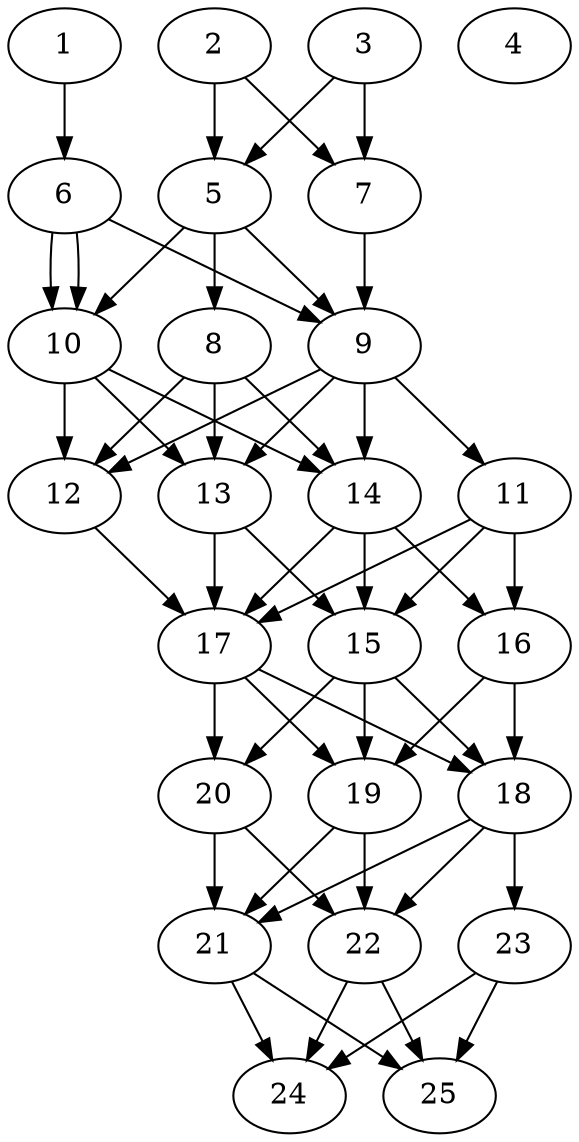 // DAG automatically generated by daggen at Thu Oct  3 14:00:39 2019
// ./daggen --dot -n 25 --ccr 0.5 --fat 0.5 --regular 0.7 --density 0.9 --mindata 5242880 --maxdata 52428800 
digraph G {
  1 [size="89921536", alpha="0.17", expect_size="44960768"] 
  1 -> 6 [size ="44960768"]
  2 [size="45660160", alpha="0.19", expect_size="22830080"] 
  2 -> 5 [size ="22830080"]
  2 -> 7 [size ="22830080"]
  3 [size="43094016", alpha="0.07", expect_size="21547008"] 
  3 -> 5 [size ="21547008"]
  3 -> 7 [size ="21547008"]
  4 [size="103725056", alpha="0.13", expect_size="51862528"] 
  5 [size="75898880", alpha="0.08", expect_size="37949440"] 
  5 -> 8 [size ="37949440"]
  5 -> 9 [size ="37949440"]
  5 -> 10 [size ="37949440"]
  6 [size="66699264", alpha="0.01", expect_size="33349632"] 
  6 -> 9 [size ="33349632"]
  6 -> 10 [size ="33349632"]
  6 -> 10 [size ="33349632"]
  7 [size="74381312", alpha="0.08", expect_size="37190656"] 
  7 -> 9 [size ="37190656"]
  8 [size="91117568", alpha="0.04", expect_size="45558784"] 
  8 -> 12 [size ="45558784"]
  8 -> 13 [size ="45558784"]
  8 -> 14 [size ="45558784"]
  9 [size="31074304", alpha="0.02", expect_size="15537152"] 
  9 -> 11 [size ="15537152"]
  9 -> 12 [size ="15537152"]
  9 -> 13 [size ="15537152"]
  9 -> 14 [size ="15537152"]
  10 [size="55369728", alpha="0.11", expect_size="27684864"] 
  10 -> 12 [size ="27684864"]
  10 -> 13 [size ="27684864"]
  10 -> 14 [size ="27684864"]
  11 [size="51568640", alpha="0.15", expect_size="25784320"] 
  11 -> 15 [size ="25784320"]
  11 -> 16 [size ="25784320"]
  11 -> 17 [size ="25784320"]
  12 [size="36626432", alpha="0.16", expect_size="18313216"] 
  12 -> 17 [size ="18313216"]
  13 [size="29814784", alpha="0.11", expect_size="14907392"] 
  13 -> 15 [size ="14907392"]
  13 -> 17 [size ="14907392"]
  14 [size="64024576", alpha="0.13", expect_size="32012288"] 
  14 -> 15 [size ="32012288"]
  14 -> 16 [size ="32012288"]
  14 -> 17 [size ="32012288"]
  15 [size="30060544", alpha="0.19", expect_size="15030272"] 
  15 -> 18 [size ="15030272"]
  15 -> 19 [size ="15030272"]
  15 -> 20 [size ="15030272"]
  16 [size="65812480", alpha="0.12", expect_size="32906240"] 
  16 -> 18 [size ="32906240"]
  16 -> 19 [size ="32906240"]
  17 [size="71817216", alpha="0.15", expect_size="35908608"] 
  17 -> 18 [size ="35908608"]
  17 -> 19 [size ="35908608"]
  17 -> 20 [size ="35908608"]
  18 [size="15570944", alpha="0.04", expect_size="7785472"] 
  18 -> 21 [size ="7785472"]
  18 -> 22 [size ="7785472"]
  18 -> 23 [size ="7785472"]
  19 [size="35796992", alpha="0.01", expect_size="17898496"] 
  19 -> 21 [size ="17898496"]
  19 -> 22 [size ="17898496"]
  20 [size="45037568", alpha="0.00", expect_size="22518784"] 
  20 -> 21 [size ="22518784"]
  20 -> 22 [size ="22518784"]
  21 [size="99209216", alpha="0.17", expect_size="49604608"] 
  21 -> 24 [size ="49604608"]
  21 -> 25 [size ="49604608"]
  22 [size="77225984", alpha="0.01", expect_size="38612992"] 
  22 -> 24 [size ="38612992"]
  22 -> 25 [size ="38612992"]
  23 [size="58095616", alpha="0.11", expect_size="29047808"] 
  23 -> 24 [size ="29047808"]
  23 -> 25 [size ="29047808"]
  24 [size="16658432", alpha="0.02", expect_size="8329216"] 
  25 [size="79380480", alpha="0.06", expect_size="39690240"] 
}
